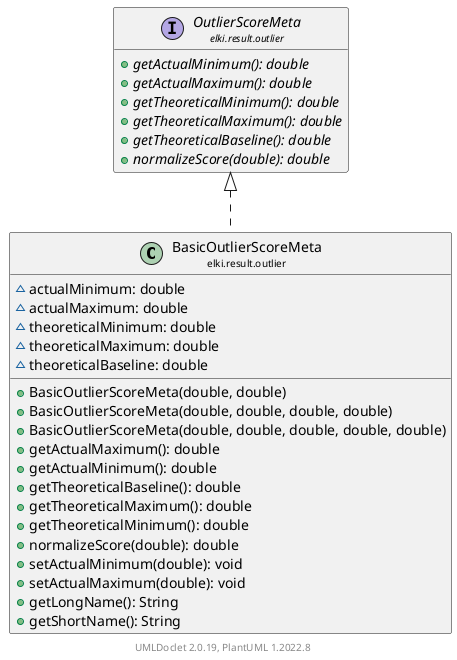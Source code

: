 @startuml
    remove .*\.(Instance|Par|Parameterizer|Factory)$
    set namespaceSeparator none
    hide empty fields
    hide empty methods

    class "<size:14>BasicOutlierScoreMeta\n<size:10>elki.result.outlier" as elki.result.outlier.BasicOutlierScoreMeta [[BasicOutlierScoreMeta.html]] {
        ~actualMinimum: double
        ~actualMaximum: double
        ~theoreticalMinimum: double
        ~theoreticalMaximum: double
        ~theoreticalBaseline: double
        +BasicOutlierScoreMeta(double, double)
        +BasicOutlierScoreMeta(double, double, double, double)
        +BasicOutlierScoreMeta(double, double, double, double, double)
        +getActualMaximum(): double
        +getActualMinimum(): double
        +getTheoreticalBaseline(): double
        +getTheoreticalMaximum(): double
        +getTheoreticalMinimum(): double
        +normalizeScore(double): double
        +setActualMinimum(double): void
        +setActualMaximum(double): void
        +getLongName(): String
        +getShortName(): String
    }

    interface "<size:14>OutlierScoreMeta\n<size:10>elki.result.outlier" as elki.result.outlier.OutlierScoreMeta [[OutlierScoreMeta.html]] {
        {abstract} +getActualMinimum(): double
        {abstract} +getActualMaximum(): double
        {abstract} +getTheoreticalMinimum(): double
        {abstract} +getTheoreticalMaximum(): double
        {abstract} +getTheoreticalBaseline(): double
        {abstract} +normalizeScore(double): double
    }

    elki.result.outlier.OutlierScoreMeta <|.. elki.result.outlier.BasicOutlierScoreMeta

    center footer UMLDoclet 2.0.19, PlantUML 1.2022.8
@enduml
